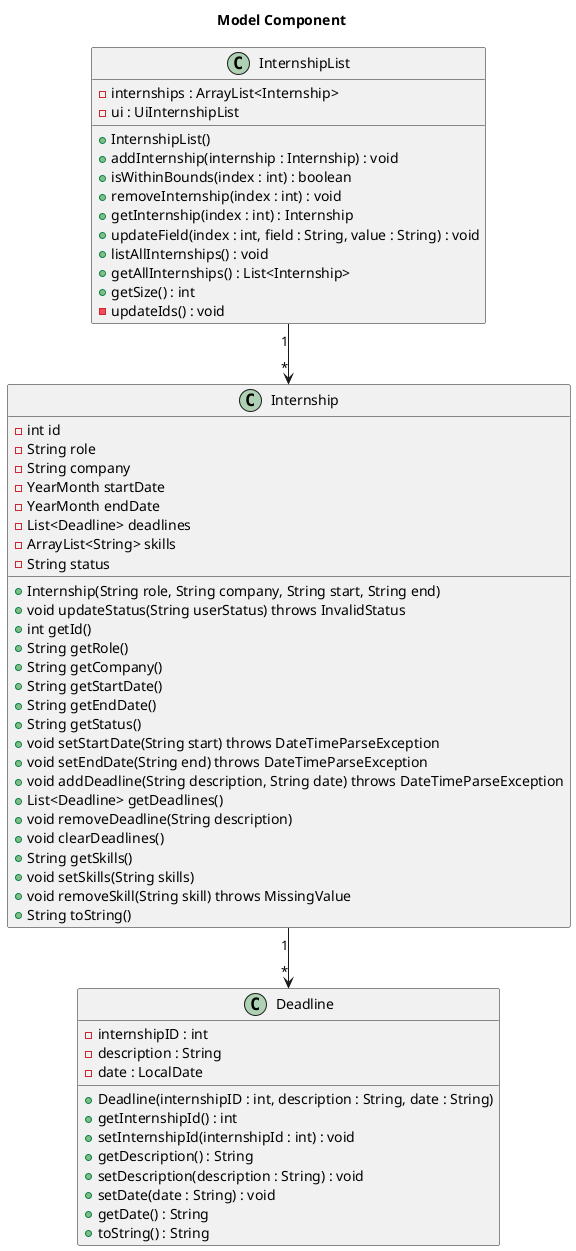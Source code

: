 @startuml

Title Model Component
class Internship {
    - int id
    - String role
    - String company
    - YearMonth startDate
    - YearMonth endDate
    - List<Deadline> deadlines
    - ArrayList<String> skills
    - String status

    + Internship(String role, String company, String start, String end)
    + void updateStatus(String userStatus) throws InvalidStatus
    + int getId()
    + String getRole()
    + String getCompany()
    + String getStartDate()
    + String getEndDate()
    + String getStatus()
    + void setStartDate(String start) throws DateTimeParseException
    + void setEndDate(String end) throws DateTimeParseException
    + void addDeadline(String description, String date) throws DateTimeParseException
    + List<Deadline> getDeadlines()
    + void removeDeadline(String description)
    + void clearDeadlines()
    + String getSkills()
    + void setSkills(String skills)
    + void removeSkill(String skill) throws MissingValue
    + String toString()
}



class InternshipList {
        - internships : ArrayList<Internship>
        - ui : UiInternshipList

        + InternshipList()
        + addInternship(internship : Internship) : void
        + isWithinBounds(index : int) : boolean
        + removeInternship(index : int) : void
        + getInternship(index : int) : Internship
        + updateField(index : int, field : String, value : String) : void
        + listAllInternships() : void
        + getAllInternships() : List<Internship>
        + getSize() : int
        - updateIds() : void
    }

class Deadline {
        - internshipID : int
        - description : String
        - date : LocalDate

        + Deadline(internshipID : int, description : String, date : String)
        + getInternshipId() : int
        + setInternshipId(internshipId : int) : void
        + getDescription() : String
        + setDescription(description : String) : void
        + setDate(date : String) : void
        + getDate() : String
        + toString() : String
    }

InternshipList "1" --> "*" Internship
Internship "1" --> "*" Deadline

@enduml

